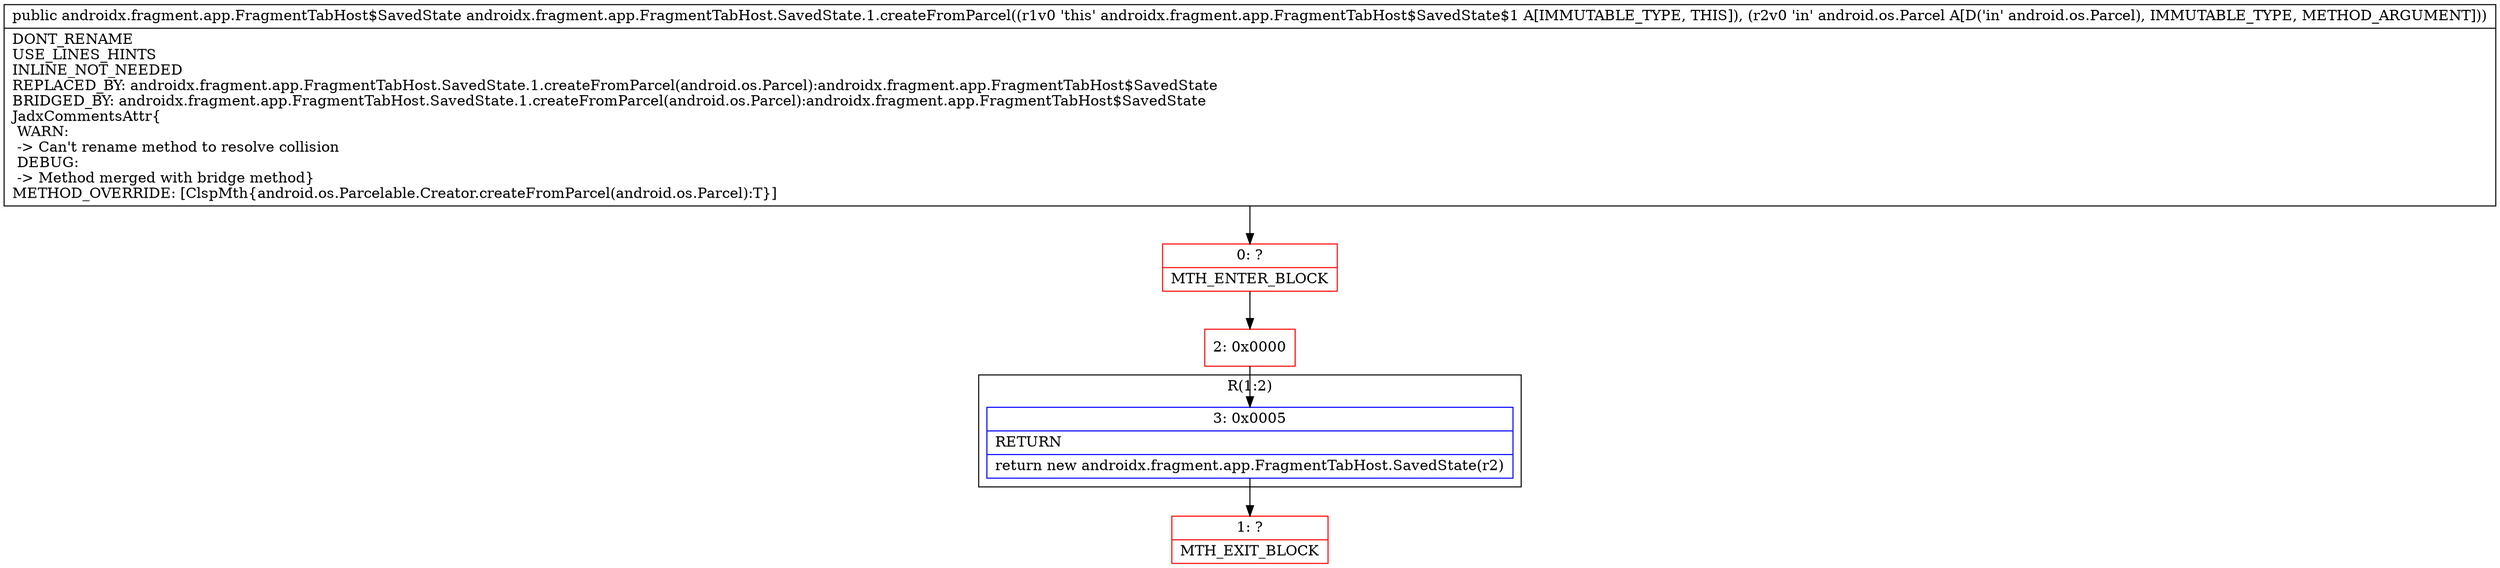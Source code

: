 digraph "CFG forandroidx.fragment.app.FragmentTabHost.SavedState.1.createFromParcel(Landroid\/os\/Parcel;)Landroidx\/fragment\/app\/FragmentTabHost$SavedState;" {
subgraph cluster_Region_360052606 {
label = "R(1:2)";
node [shape=record,color=blue];
Node_3 [shape=record,label="{3\:\ 0x0005|RETURN\l|return new androidx.fragment.app.FragmentTabHost.SavedState(r2)\l}"];
}
Node_0 [shape=record,color=red,label="{0\:\ ?|MTH_ENTER_BLOCK\l}"];
Node_2 [shape=record,color=red,label="{2\:\ 0x0000}"];
Node_1 [shape=record,color=red,label="{1\:\ ?|MTH_EXIT_BLOCK\l}"];
MethodNode[shape=record,label="{public androidx.fragment.app.FragmentTabHost$SavedState androidx.fragment.app.FragmentTabHost.SavedState.1.createFromParcel((r1v0 'this' androidx.fragment.app.FragmentTabHost$SavedState$1 A[IMMUTABLE_TYPE, THIS]), (r2v0 'in' android.os.Parcel A[D('in' android.os.Parcel), IMMUTABLE_TYPE, METHOD_ARGUMENT]))  | DONT_RENAME\lUSE_LINES_HINTS\lINLINE_NOT_NEEDED\lREPLACED_BY: androidx.fragment.app.FragmentTabHost.SavedState.1.createFromParcel(android.os.Parcel):androidx.fragment.app.FragmentTabHost$SavedState\lBRIDGED_BY: androidx.fragment.app.FragmentTabHost.SavedState.1.createFromParcel(android.os.Parcel):androidx.fragment.app.FragmentTabHost$SavedState\lJadxCommentsAttr\{\l WARN: \l \-\> Can't rename method to resolve collision\l DEBUG: \l \-\> Method merged with bridge method\}\lMETHOD_OVERRIDE: [ClspMth\{android.os.Parcelable.Creator.createFromParcel(android.os.Parcel):T\}]\l}"];
MethodNode -> Node_0;Node_3 -> Node_1;
Node_0 -> Node_2;
Node_2 -> Node_3;
}

